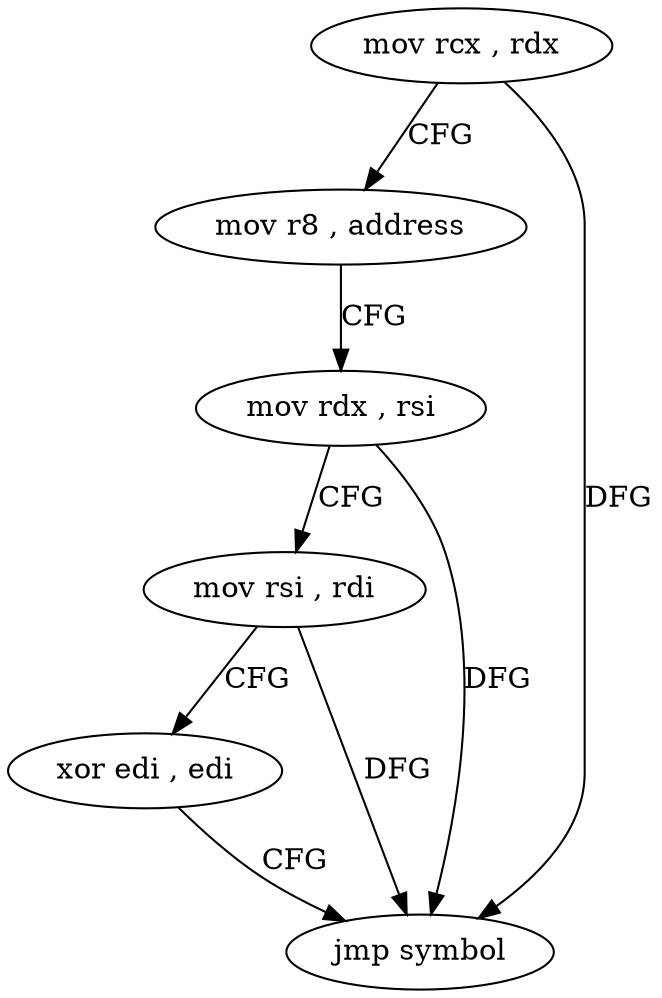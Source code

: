 digraph "func" {
"4321264" [label = "mov rcx , rdx" ]
"4321267" [label = "mov r8 , address" ]
"4321274" [label = "mov rdx , rsi" ]
"4321277" [label = "mov rsi , rdi" ]
"4321280" [label = "xor edi , edi" ]
"4321282" [label = "jmp symbol" ]
"4321264" -> "4321267" [ label = "CFG" ]
"4321264" -> "4321282" [ label = "DFG" ]
"4321267" -> "4321274" [ label = "CFG" ]
"4321274" -> "4321277" [ label = "CFG" ]
"4321274" -> "4321282" [ label = "DFG" ]
"4321277" -> "4321280" [ label = "CFG" ]
"4321277" -> "4321282" [ label = "DFG" ]
"4321280" -> "4321282" [ label = "CFG" ]
}
